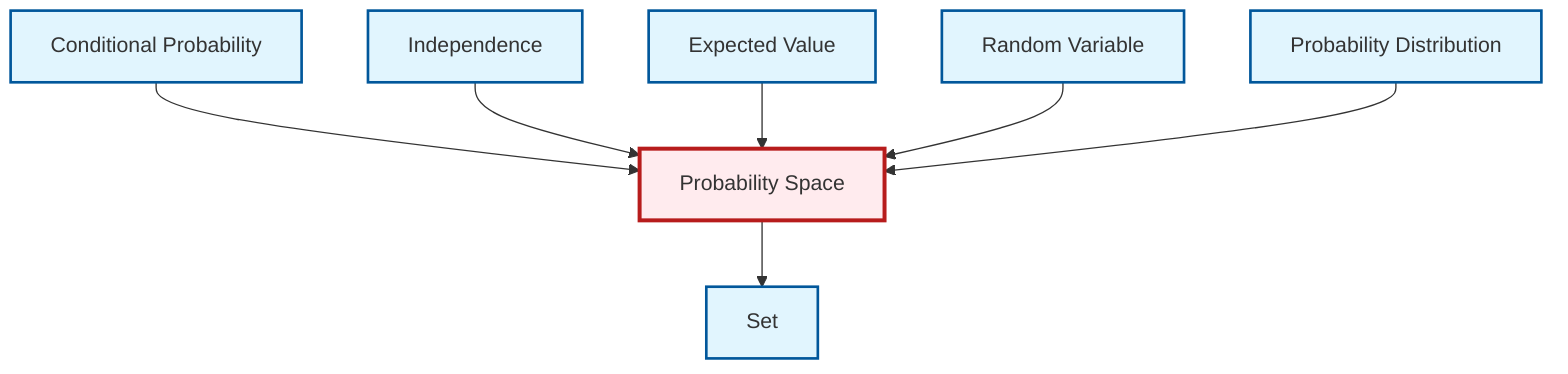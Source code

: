 graph TD
    classDef definition fill:#e1f5fe,stroke:#01579b,stroke-width:2px
    classDef theorem fill:#f3e5f5,stroke:#4a148c,stroke-width:2px
    classDef axiom fill:#fff3e0,stroke:#e65100,stroke-width:2px
    classDef example fill:#e8f5e9,stroke:#1b5e20,stroke-width:2px
    classDef current fill:#ffebee,stroke:#b71c1c,stroke-width:3px
    def-random-variable["Random Variable"]:::definition
    def-probability-distribution["Probability Distribution"]:::definition
    def-set["Set"]:::definition
    def-conditional-probability["Conditional Probability"]:::definition
    def-probability-space["Probability Space"]:::definition
    def-expectation["Expected Value"]:::definition
    def-independence["Independence"]:::definition
    def-probability-space --> def-set
    def-conditional-probability --> def-probability-space
    def-independence --> def-probability-space
    def-expectation --> def-probability-space
    def-random-variable --> def-probability-space
    def-probability-distribution --> def-probability-space
    class def-probability-space current